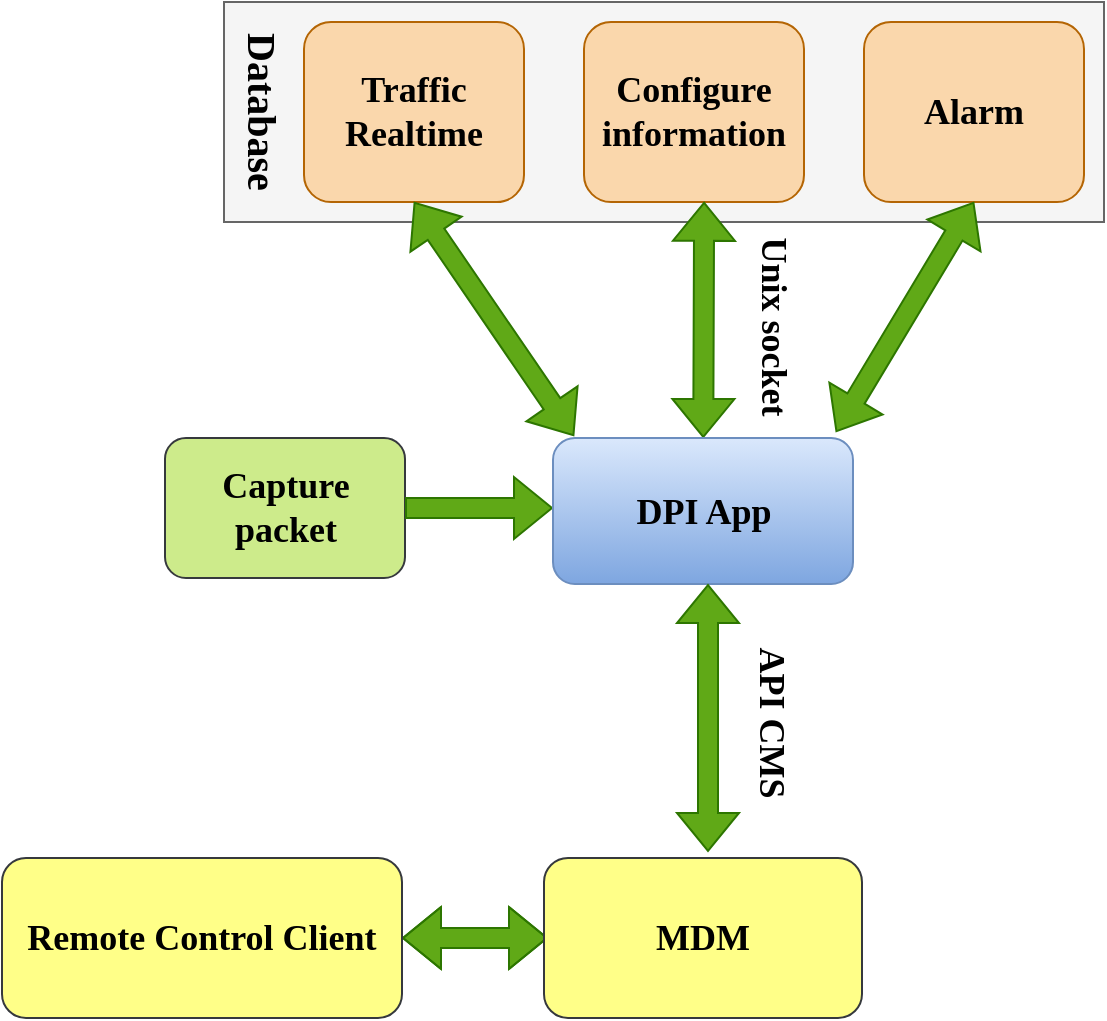 <mxfile version="15.9.1" type="github">
  <diagram id="ySfvJStup-6YXmM8jt1E" name="Page-1">
    <mxGraphModel dx="1021" dy="567" grid="0" gridSize="10" guides="1" tooltips="1" connect="1" arrows="1" fold="1" page="1" pageScale="1" pageWidth="3027" pageHeight="3169" math="0" shadow="0">
      <root>
        <mxCell id="0" />
        <mxCell id="1" parent="0" />
        <mxCell id="8F2AZgh4QrWMkYduSEjC-4" value="" style="rounded=0;whiteSpace=wrap;html=1;fontFamily=Comic Sans MS;fillColor=#f5f5f5;fontColor=#333333;strokeColor=#666666;" vertex="1" parent="1">
          <mxGeometry x="230" y="300" width="440" height="110" as="geometry" />
        </mxCell>
        <mxCell id="8F2AZgh4QrWMkYduSEjC-1" value="Traffic Realtime" style="rounded=1;whiteSpace=wrap;html=1;fontSize=18;fontFamily=Comic Sans MS;fontStyle=1;fillColor=#fad7ac;strokeColor=#b46504;" vertex="1" parent="1">
          <mxGeometry x="270" y="310" width="110" height="90" as="geometry" />
        </mxCell>
        <mxCell id="8F2AZgh4QrWMkYduSEjC-2" value="Configure information" style="rounded=1;whiteSpace=wrap;html=1;fontSize=18;fontFamily=Comic Sans MS;fontStyle=1;fillColor=#fad7ac;strokeColor=#b46504;" vertex="1" parent="1">
          <mxGeometry x="410" y="310" width="110" height="90" as="geometry" />
        </mxCell>
        <mxCell id="8F2AZgh4QrWMkYduSEjC-3" value="Alarm" style="rounded=1;whiteSpace=wrap;html=1;fontSize=18;fontStyle=1;fontFamily=Comic Sans MS;fillColor=#fad7ac;strokeColor=#b46504;" vertex="1" parent="1">
          <mxGeometry x="550" y="310" width="110" height="90" as="geometry" />
        </mxCell>
        <mxCell id="8F2AZgh4QrWMkYduSEjC-6" value="Database" style="text;html=1;strokeColor=none;fillColor=none;align=center;verticalAlign=middle;whiteSpace=wrap;rounded=0;fontFamily=Comic Sans MS;fontSize=20;fontStyle=1;rotation=90;" vertex="1" parent="1">
          <mxGeometry x="200" y="340" width="100" height="30" as="geometry" />
        </mxCell>
        <mxCell id="8F2AZgh4QrWMkYduSEjC-8" value="" style="shape=flexArrow;endArrow=classic;startArrow=classic;html=1;rounded=0;fontFamily=Comic Sans MS;fontSize=18;exitX=1;exitY=0.5;exitDx=0;exitDy=0;fillColor=#60a917;strokeColor=#2D7600;" edge="1" parent="1" source="8F2AZgh4QrWMkYduSEjC-25">
          <mxGeometry width="100" height="100" relative="1" as="geometry">
            <mxPoint x="310" y="600.0" as="sourcePoint" />
            <mxPoint x="392" y="768" as="targetPoint" />
            <Array as="points">
              <mxPoint x="440" y="768" />
            </Array>
          </mxGeometry>
        </mxCell>
        <mxCell id="8F2AZgh4QrWMkYduSEjC-10" value="" style="shape=flexArrow;endArrow=classic;startArrow=classic;html=1;rounded=0;fontFamily=Comic Sans MS;fontSize=18;entryX=0.546;entryY=0.999;entryDx=0;entryDy=0;fillColor=#60a917;strokeColor=#2D7600;entryPerimeter=0;" edge="1" parent="1" source="8F2AZgh4QrWMkYduSEjC-30" target="8F2AZgh4QrWMkYduSEjC-2">
          <mxGeometry width="100" height="100" relative="1" as="geometry">
            <mxPoint x="423" y="468" as="sourcePoint" />
            <mxPoint x="520" y="420" as="targetPoint" />
          </mxGeometry>
        </mxCell>
        <mxCell id="8F2AZgh4QrWMkYduSEjC-19" value="" style="shape=flexArrow;endArrow=classic;startArrow=classic;html=1;rounded=0;fontFamily=Comic Sans MS;fontSize=18;entryX=0.5;entryY=1;entryDx=0;entryDy=0;fillColor=#60a917;strokeColor=#2D7600;" edge="1" parent="1" target="8F2AZgh4QrWMkYduSEjC-1">
          <mxGeometry width="100" height="100" relative="1" as="geometry">
            <mxPoint x="405" y="517" as="sourcePoint" />
            <mxPoint x="310.49" y="410" as="targetPoint" />
          </mxGeometry>
        </mxCell>
        <mxCell id="8F2AZgh4QrWMkYduSEjC-20" value="" style="shape=flexArrow;endArrow=classic;startArrow=classic;html=1;rounded=0;fontFamily=Comic Sans MS;fontSize=18;entryX=0.5;entryY=1;entryDx=0;entryDy=0;fillColor=#60a917;strokeColor=#2D7600;exitX=0.943;exitY=-0.041;exitDx=0;exitDy=0;exitPerimeter=0;" edge="1" parent="1" source="8F2AZgh4QrWMkYduSEjC-30" target="8F2AZgh4QrWMkYduSEjC-3">
          <mxGeometry width="100" height="100" relative="1" as="geometry">
            <mxPoint x="526" y="506" as="sourcePoint" />
            <mxPoint x="550.49" y="410" as="targetPoint" />
          </mxGeometry>
        </mxCell>
        <mxCell id="8F2AZgh4QrWMkYduSEjC-22" value="Capture packet" style="rounded=1;whiteSpace=wrap;html=1;fontFamily=Comic Sans MS;fontSize=18;fillColor=#cdeb8b;strokeColor=#36393d;fontStyle=1" vertex="1" parent="1">
          <mxGeometry x="200.5" y="518" width="120" height="70" as="geometry" />
        </mxCell>
        <mxCell id="8F2AZgh4QrWMkYduSEjC-23" value="" style="shape=flexArrow;endArrow=classic;html=1;rounded=0;fontFamily=Comic Sans MS;fontSize=18;entryX=0;entryY=0.5;entryDx=0;entryDy=0;exitX=1;exitY=0.5;exitDx=0;exitDy=0;fillColor=#60a917;strokeColor=#2D7600;" edge="1" parent="1" source="8F2AZgh4QrWMkYduSEjC-22">
          <mxGeometry width="50" height="50" relative="1" as="geometry">
            <mxPoint x="320.5" y="568" as="sourcePoint" />
            <mxPoint x="394.5" y="553" as="targetPoint" />
          </mxGeometry>
        </mxCell>
        <mxCell id="8F2AZgh4QrWMkYduSEjC-24" value="MDM" style="rounded=1;whiteSpace=wrap;html=1;fontFamily=Comic Sans MS;fontSize=18;fontStyle=1;fillColor=#ffff88;strokeColor=#36393d;" vertex="1" parent="1">
          <mxGeometry x="390" y="728" width="159" height="80" as="geometry" />
        </mxCell>
        <mxCell id="8F2AZgh4QrWMkYduSEjC-25" value="Remote Control Client" style="rounded=1;whiteSpace=wrap;html=1;fontFamily=Comic Sans MS;fontSize=18;fontStyle=1;fillColor=#ffff88;strokeColor=#36393d;" vertex="1" parent="1">
          <mxGeometry x="119" y="728" width="200" height="80" as="geometry" />
        </mxCell>
        <mxCell id="8F2AZgh4QrWMkYduSEjC-26" value="API CMS" style="text;html=1;align=center;verticalAlign=middle;resizable=0;points=[];autosize=1;strokeColor=none;fillColor=none;fontSize=18;fontFamily=Comic Sans MS;rotation=90;fontStyle=1" vertex="1" parent="1">
          <mxGeometry x="459" y="647" width="90" height="26" as="geometry" />
        </mxCell>
        <mxCell id="8F2AZgh4QrWMkYduSEjC-27" value="Unix socket" style="text;html=1;align=center;verticalAlign=middle;resizable=0;points=[];autosize=1;strokeColor=none;fillColor=none;fontSize=18;fontFamily=Comic Sans MS;fontStyle=1;rotation=90;" vertex="1" parent="1">
          <mxGeometry x="449" y="449" width="112" height="26" as="geometry" />
        </mxCell>
        <mxCell id="8F2AZgh4QrWMkYduSEjC-30" value="DPI App" style="rounded=1;whiteSpace=wrap;html=1;fontFamily=Comic Sans MS;fontSize=18;fontStyle=1;fillColor=#dae8fc;strokeColor=#6c8ebf;gradientColor=#7ea6e0;" vertex="1" parent="1">
          <mxGeometry x="394.5" y="518" width="150" height="73" as="geometry" />
        </mxCell>
        <mxCell id="8F2AZgh4QrWMkYduSEjC-31" value="" style="shape=flexArrow;endArrow=classic;startArrow=classic;html=1;rounded=0;fontFamily=Comic Sans MS;fontSize=18;entryX=0.5;entryY=1;entryDx=0;entryDy=0;fillColor=#60a917;strokeColor=#2D7600;" edge="1" parent="1">
          <mxGeometry width="100" height="100" relative="1" as="geometry">
            <mxPoint x="472" y="725" as="sourcePoint" />
            <mxPoint x="472" y="591" as="targetPoint" />
          </mxGeometry>
        </mxCell>
      </root>
    </mxGraphModel>
  </diagram>
</mxfile>
